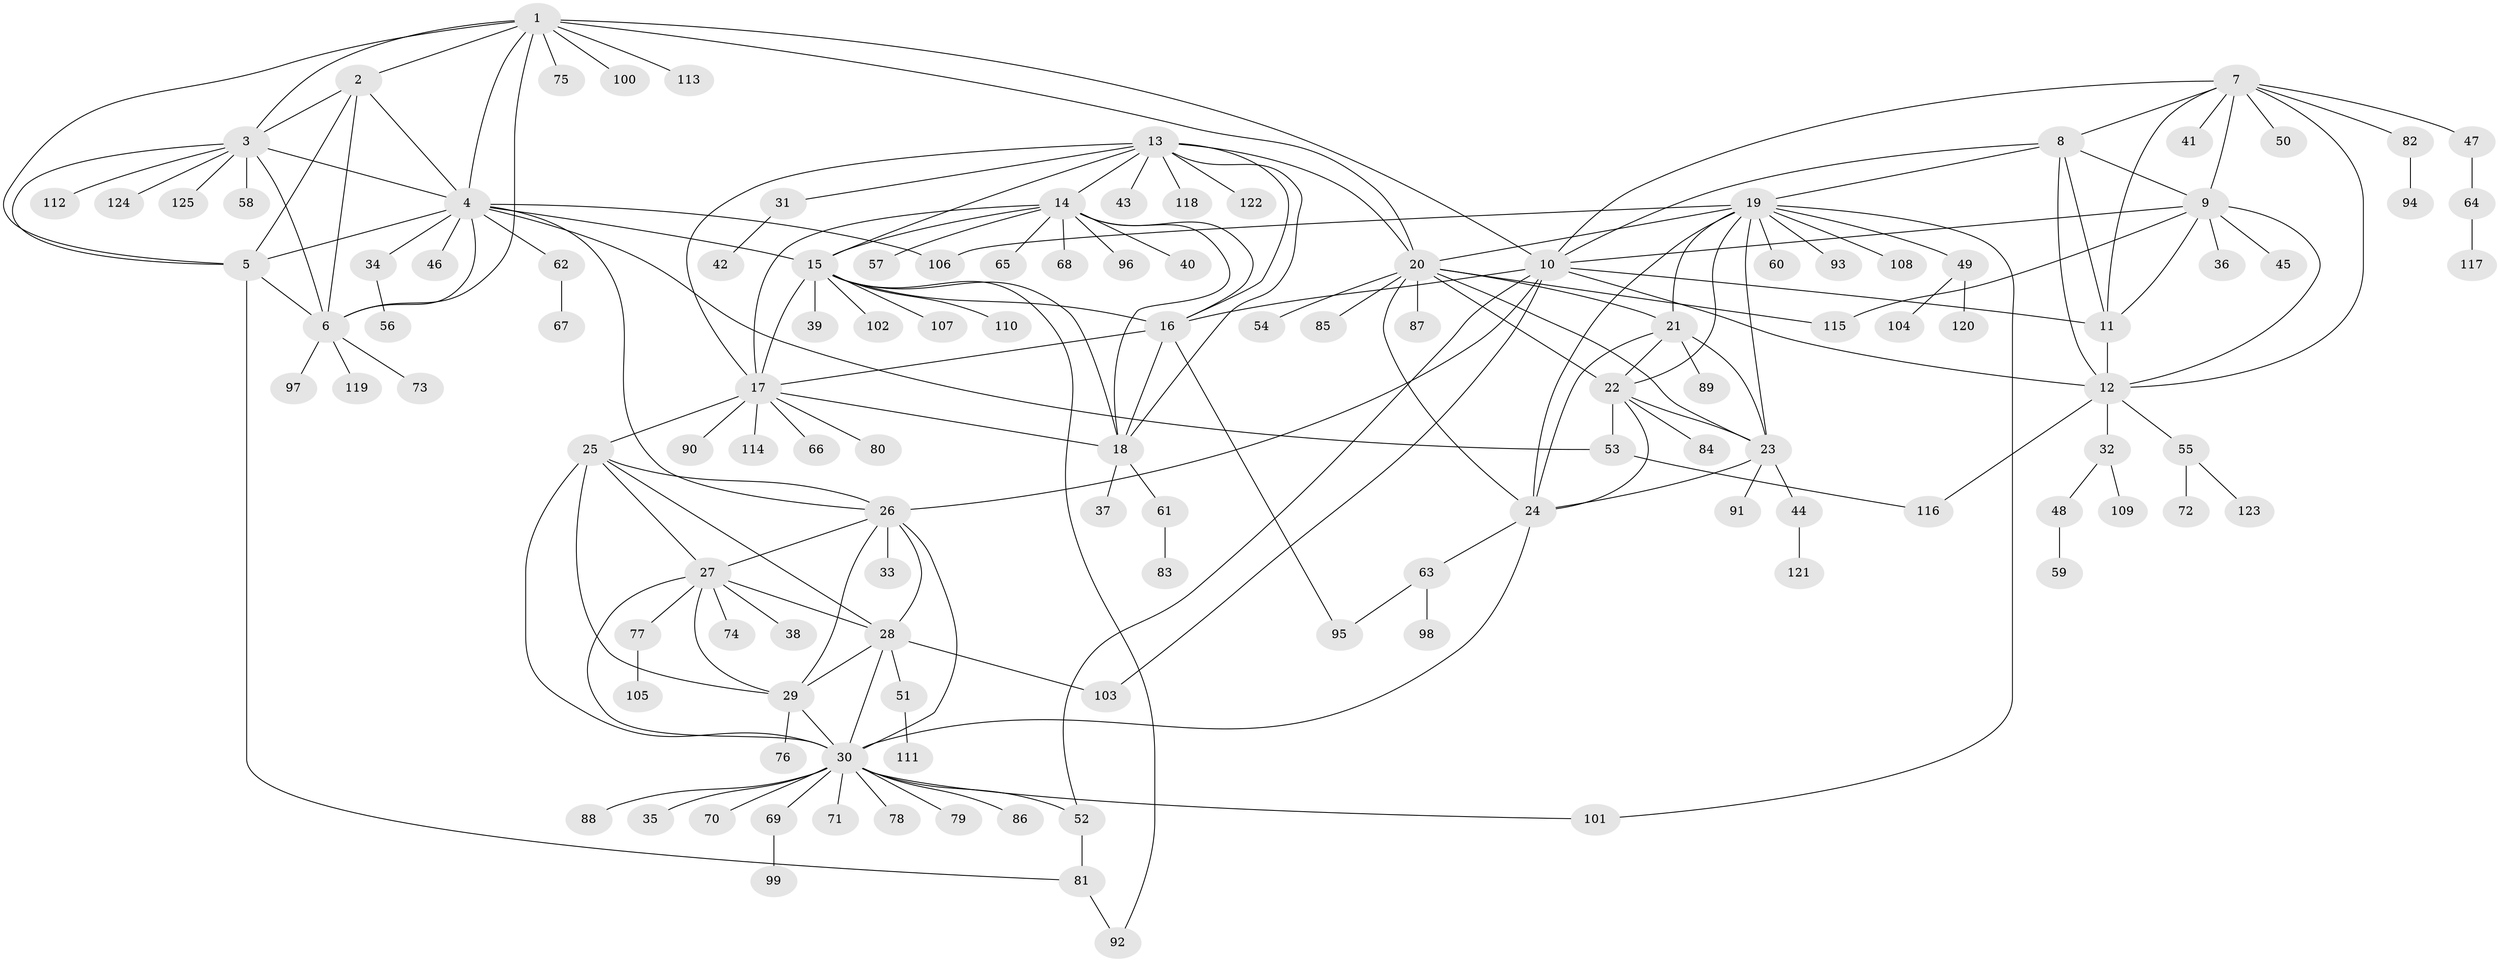 // Generated by graph-tools (version 1.1) at 2025/15/03/09/25 04:15:51]
// undirected, 125 vertices, 190 edges
graph export_dot {
graph [start="1"]
  node [color=gray90,style=filled];
  1;
  2;
  3;
  4;
  5;
  6;
  7;
  8;
  9;
  10;
  11;
  12;
  13;
  14;
  15;
  16;
  17;
  18;
  19;
  20;
  21;
  22;
  23;
  24;
  25;
  26;
  27;
  28;
  29;
  30;
  31;
  32;
  33;
  34;
  35;
  36;
  37;
  38;
  39;
  40;
  41;
  42;
  43;
  44;
  45;
  46;
  47;
  48;
  49;
  50;
  51;
  52;
  53;
  54;
  55;
  56;
  57;
  58;
  59;
  60;
  61;
  62;
  63;
  64;
  65;
  66;
  67;
  68;
  69;
  70;
  71;
  72;
  73;
  74;
  75;
  76;
  77;
  78;
  79;
  80;
  81;
  82;
  83;
  84;
  85;
  86;
  87;
  88;
  89;
  90;
  91;
  92;
  93;
  94;
  95;
  96;
  97;
  98;
  99;
  100;
  101;
  102;
  103;
  104;
  105;
  106;
  107;
  108;
  109;
  110;
  111;
  112;
  113;
  114;
  115;
  116;
  117;
  118;
  119;
  120;
  121;
  122;
  123;
  124;
  125;
  1 -- 2;
  1 -- 3;
  1 -- 4;
  1 -- 5;
  1 -- 6;
  1 -- 10;
  1 -- 20;
  1 -- 75;
  1 -- 100;
  1 -- 113;
  2 -- 3;
  2 -- 4;
  2 -- 5;
  2 -- 6;
  3 -- 4;
  3 -- 5;
  3 -- 6;
  3 -- 58;
  3 -- 112;
  3 -- 124;
  3 -- 125;
  4 -- 5;
  4 -- 6;
  4 -- 15;
  4 -- 26;
  4 -- 34;
  4 -- 46;
  4 -- 53;
  4 -- 62;
  4 -- 106;
  5 -- 6;
  5 -- 81;
  6 -- 73;
  6 -- 97;
  6 -- 119;
  7 -- 8;
  7 -- 9;
  7 -- 10;
  7 -- 11;
  7 -- 12;
  7 -- 41;
  7 -- 47;
  7 -- 50;
  7 -- 82;
  8 -- 9;
  8 -- 10;
  8 -- 11;
  8 -- 12;
  8 -- 19;
  9 -- 10;
  9 -- 11;
  9 -- 12;
  9 -- 36;
  9 -- 45;
  9 -- 115;
  10 -- 11;
  10 -- 12;
  10 -- 16;
  10 -- 26;
  10 -- 52;
  10 -- 103;
  11 -- 12;
  12 -- 32;
  12 -- 55;
  12 -- 116;
  13 -- 14;
  13 -- 15;
  13 -- 16;
  13 -- 17;
  13 -- 18;
  13 -- 20;
  13 -- 31;
  13 -- 43;
  13 -- 118;
  13 -- 122;
  14 -- 15;
  14 -- 16;
  14 -- 17;
  14 -- 18;
  14 -- 40;
  14 -- 57;
  14 -- 65;
  14 -- 68;
  14 -- 96;
  15 -- 16;
  15 -- 17;
  15 -- 18;
  15 -- 39;
  15 -- 92;
  15 -- 102;
  15 -- 107;
  15 -- 110;
  16 -- 17;
  16 -- 18;
  16 -- 95;
  17 -- 18;
  17 -- 25;
  17 -- 66;
  17 -- 80;
  17 -- 90;
  17 -- 114;
  18 -- 37;
  18 -- 61;
  19 -- 20;
  19 -- 21;
  19 -- 22;
  19 -- 23;
  19 -- 24;
  19 -- 49;
  19 -- 60;
  19 -- 93;
  19 -- 101;
  19 -- 106;
  19 -- 108;
  20 -- 21;
  20 -- 22;
  20 -- 23;
  20 -- 24;
  20 -- 54;
  20 -- 85;
  20 -- 87;
  20 -- 115;
  21 -- 22;
  21 -- 23;
  21 -- 24;
  21 -- 89;
  22 -- 23;
  22 -- 24;
  22 -- 53;
  22 -- 84;
  23 -- 24;
  23 -- 44;
  23 -- 91;
  24 -- 30;
  24 -- 63;
  25 -- 26;
  25 -- 27;
  25 -- 28;
  25 -- 29;
  25 -- 30;
  26 -- 27;
  26 -- 28;
  26 -- 29;
  26 -- 30;
  26 -- 33;
  27 -- 28;
  27 -- 29;
  27 -- 30;
  27 -- 38;
  27 -- 74;
  27 -- 77;
  28 -- 29;
  28 -- 30;
  28 -- 51;
  28 -- 103;
  29 -- 30;
  29 -- 76;
  30 -- 35;
  30 -- 52;
  30 -- 69;
  30 -- 70;
  30 -- 71;
  30 -- 78;
  30 -- 79;
  30 -- 86;
  30 -- 88;
  30 -- 101;
  31 -- 42;
  32 -- 48;
  32 -- 109;
  34 -- 56;
  44 -- 121;
  47 -- 64;
  48 -- 59;
  49 -- 104;
  49 -- 120;
  51 -- 111;
  52 -- 81;
  53 -- 116;
  55 -- 72;
  55 -- 123;
  61 -- 83;
  62 -- 67;
  63 -- 95;
  63 -- 98;
  64 -- 117;
  69 -- 99;
  77 -- 105;
  81 -- 92;
  82 -- 94;
}
